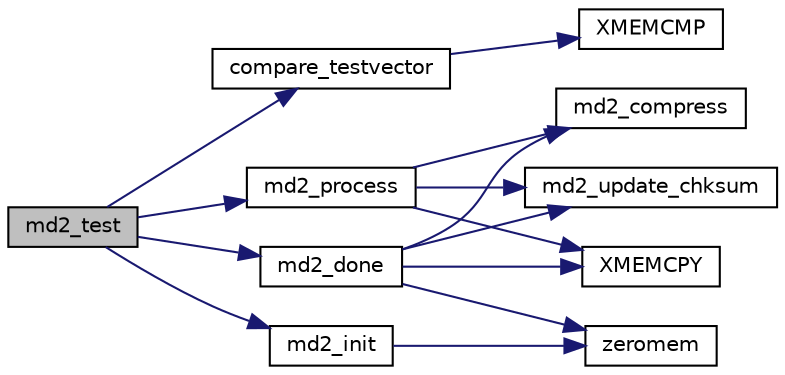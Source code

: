 digraph "md2_test"
{
 // LATEX_PDF_SIZE
  edge [fontname="Helvetica",fontsize="10",labelfontname="Helvetica",labelfontsize="10"];
  node [fontname="Helvetica",fontsize="10",shape=record];
  rankdir="LR";
  Node22 [label="md2_test",height=0.2,width=0.4,color="black", fillcolor="grey75", style="filled", fontcolor="black",tooltip="Self-test the hash."];
  Node22 -> Node23 [color="midnightblue",fontsize="10",style="solid",fontname="Helvetica"];
  Node23 [label="compare_testvector",height=0.2,width=0.4,color="black", fillcolor="white", style="filled",URL="$tomcrypt__misc_8h.html#a7764a7f27897c6182335752df00b5f8e",tooltip="Compare two test-vectors."];
  Node23 -> Node24 [color="midnightblue",fontsize="10",style="solid",fontname="Helvetica"];
  Node24 [label="XMEMCMP",height=0.2,width=0.4,color="black", fillcolor="white", style="filled",URL="$tomcrypt__cfg_8h.html#a372b974ec0ac07abcd55297554fe540f",tooltip=" "];
  Node22 -> Node25 [color="midnightblue",fontsize="10",style="solid",fontname="Helvetica"];
  Node25 [label="md2_done",height=0.2,width=0.4,color="black", fillcolor="white", style="filled",URL="$md2_8c.html#a4bd9b171ae5fd817c88abd1050924e83",tooltip="Terminate the hash to get the digest."];
  Node25 -> Node26 [color="midnightblue",fontsize="10",style="solid",fontname="Helvetica"];
  Node26 [label="md2_compress",height=0.2,width=0.4,color="black", fillcolor="white", style="filled",URL="$md2_8c.html#a5ab162d9809574a466bdc390e8b96473",tooltip=" "];
  Node25 -> Node27 [color="midnightblue",fontsize="10",style="solid",fontname="Helvetica"];
  Node27 [label="md2_update_chksum",height=0.2,width=0.4,color="black", fillcolor="white", style="filled",URL="$md2_8c.html#a215a0050a839f7f6f133c77ea4a23374",tooltip=" "];
  Node25 -> Node28 [color="midnightblue",fontsize="10",style="solid",fontname="Helvetica"];
  Node28 [label="XMEMCPY",height=0.2,width=0.4,color="black", fillcolor="white", style="filled",URL="$tomcrypt__cfg_8h.html#a7691dd48d60d5fc6daf2fa7ec4c55e12",tooltip=" "];
  Node25 -> Node29 [color="midnightblue",fontsize="10",style="solid",fontname="Helvetica"];
  Node29 [label="zeromem",height=0.2,width=0.4,color="black", fillcolor="white", style="filled",URL="$tomcrypt__misc_8h.html#a63b6e188713790263bfd3612fe8b398f",tooltip="Zero a block of memory."];
  Node22 -> Node30 [color="midnightblue",fontsize="10",style="solid",fontname="Helvetica"];
  Node30 [label="md2_init",height=0.2,width=0.4,color="black", fillcolor="white", style="filled",URL="$md2_8c.html#a6fe90cffa940e6c644f94b60ce2a0208",tooltip="Initialize the hash state."];
  Node30 -> Node29 [color="midnightblue",fontsize="10",style="solid",fontname="Helvetica"];
  Node22 -> Node31 [color="midnightblue",fontsize="10",style="solid",fontname="Helvetica"];
  Node31 [label="md2_process",height=0.2,width=0.4,color="black", fillcolor="white", style="filled",URL="$md2_8c.html#a3d02956023772aa634ebf79543a04edf",tooltip="Process a block of memory though the hash."];
  Node31 -> Node26 [color="midnightblue",fontsize="10",style="solid",fontname="Helvetica"];
  Node31 -> Node27 [color="midnightblue",fontsize="10",style="solid",fontname="Helvetica"];
  Node31 -> Node28 [color="midnightblue",fontsize="10",style="solid",fontname="Helvetica"];
}
